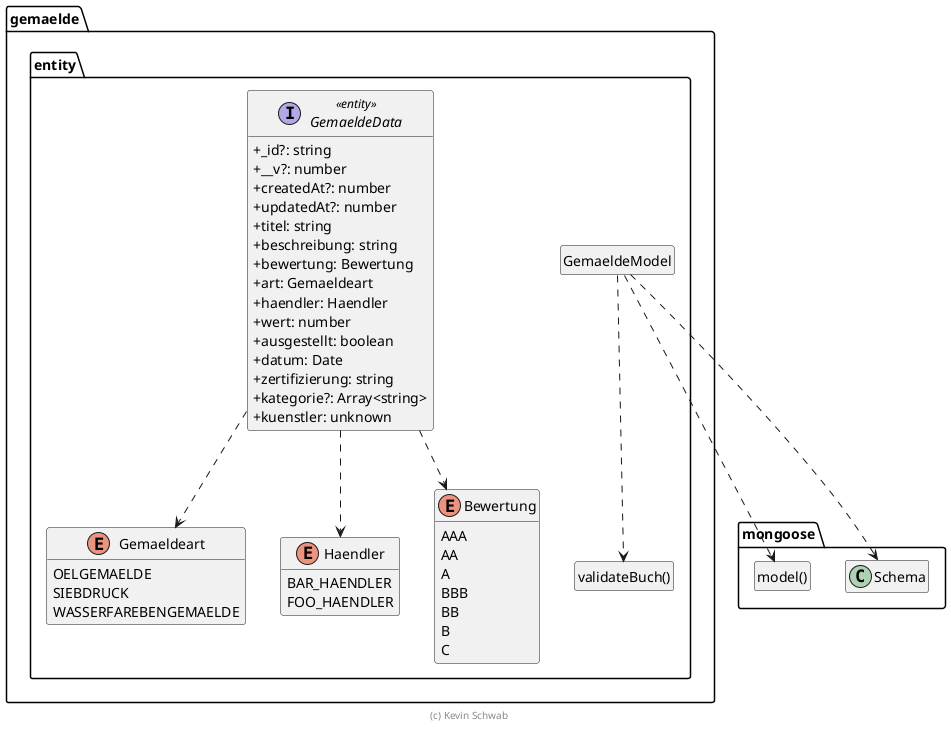 ' Copyright (C) 2019 - present Juergen Zimmermann, Hochschule Karlsruhe
'
' This program is free software: you can redistribute it and/or modify
' it under the terms of the GNU General Public License as published by
' the Free Software Foundation, either version 3 of the License, or
' (at your option) any later version.
'
' This program is distributed in the hope that it will be useful,
' but WITHOUT ANY WARRANTY; without even the implied warranty of
' MERCHANTABILITY or FITNESS FOR A PARTICULAR PURPOSE.  See the
' GNU General Public License for more details.
'
' You should have received a copy of the GNU General Public License
' along with this program.  If not, see <https://www.gnu.org/licenses/>.
@startuml Anwendungskern

!pragma useNewPackage
skinparam classAttributeIconSize 0
skinparam componentStyle uml2

package mongoose {
  class Schema

  class "model()" as model
  hide model circle
}

package gemaelde.entity {
  class "validateBuch()" as validateGemaelde
  hide validateGemaelde circle

  class GemaeldeModel
  hide GemaeldeModel circle

  GemaeldeModel ..> Schema
  GemaeldeModel ..> model
  GemaeldeModel ..> validateGemaelde

  GemaeldeData ..> Gemaeldeart
  GemaeldeData ..> Haendler
  GemaeldeData ..> Bewertung

  enum Gemaeldeart {
    OELGEMAELDE
    SIEBDRUCK
    WASSERFAREBENGEMAELDE
  }

  enum Haendler {
    BAR_HAENDLER
    FOO_HAENDLER
  }

  enum Bewertung {
    AAA
    AA
    A
    BBB
    BB
    B
    C
  }

  interface GemaeldeData <<entity>> {
    + _id?: string
    + __v?: number
    + createdAt?: number
    + updatedAt?: number
    + titel: string
    + beschreibung: string
    + bewertung: Bewertung
    + art: Gemaeldeart
    + haendler: Haendler
    + wert: number
    + ausgestellt: boolean
    + datum: Date
    + zertifizierung: string
    + kategorie?: Array<string>
    + kuenstler: unknown
  }
}

hide empty members

footer (c) Kevin Schwab

@enduml
